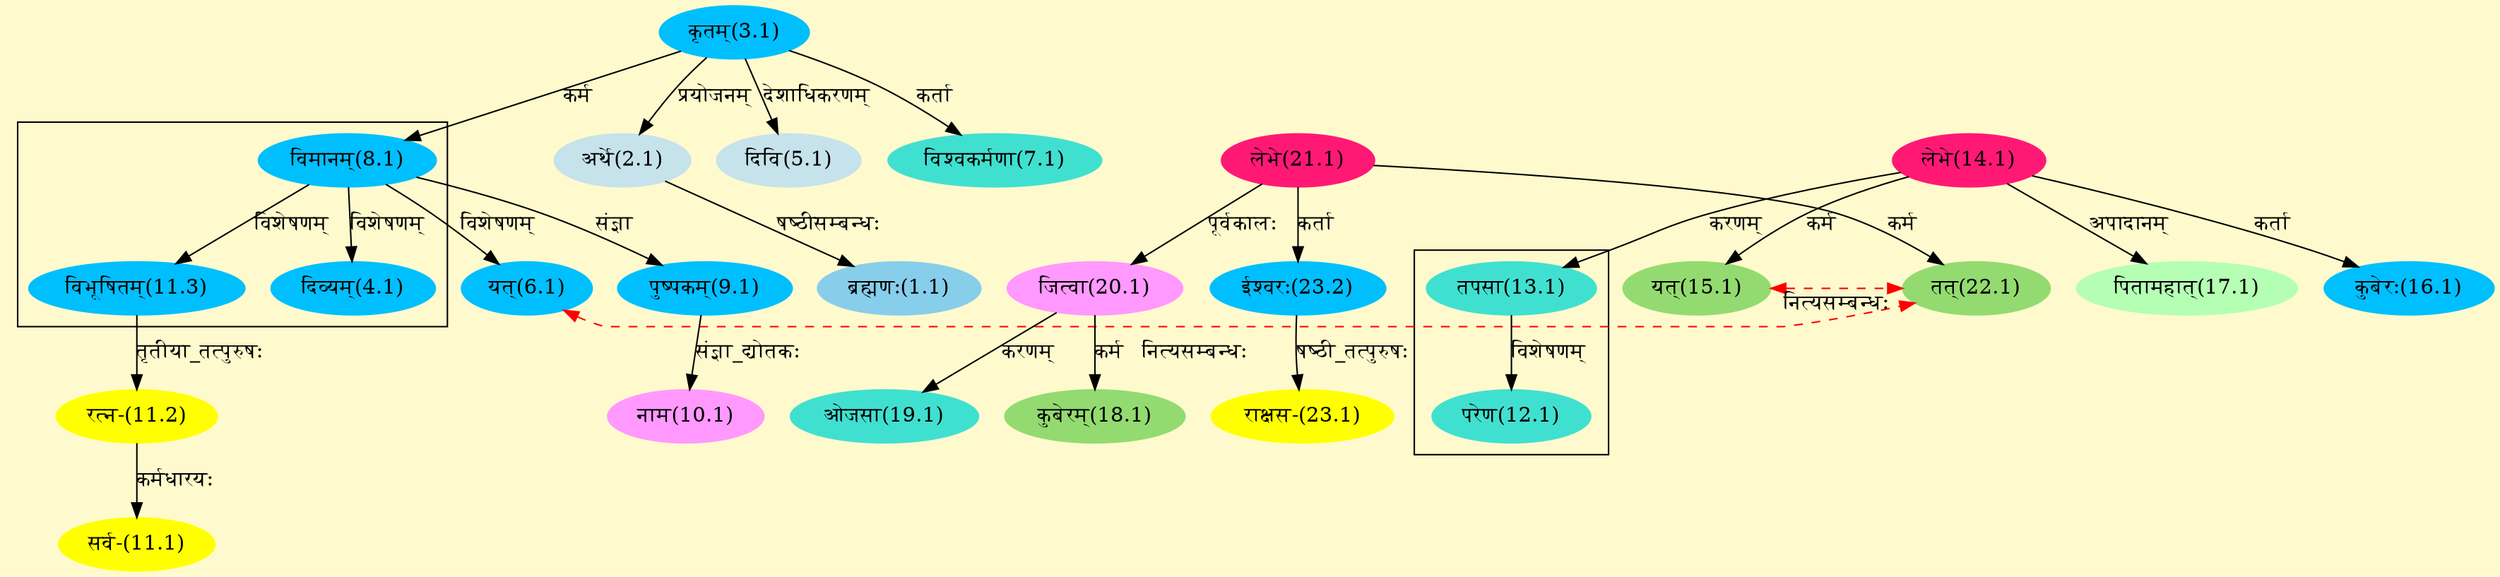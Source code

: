 digraph G{
rankdir=BT;
 compound=true;
 bgcolor="lemonchiffon1";

subgraph cluster_1{
Node4_1 [style=filled, color="#00BFFF" label = "दिव्यम्(4.1)"]
Node8_1 [style=filled, color="#00BFFF" label = "विमानम्(8.1)"]
Node6_1 [style=filled, color="#00BFFF" label = "यत्(6.1)"]
Node11_3 [style=filled, color="#00BFFF" label = "विभूषितम्(11.3)"]

}

subgraph cluster_2{
Node12_1 [style=filled, color="#40E0D0" label = "परेण(12.1)"]
Node13_1 [style=filled, color="#40E0D0" label = "तपसा(13.1)"]

}
Node1_1 [style=filled, color="#87CEEB" label = "ब्रह्मणः(1.1)"]
Node2_1 [style=filled, color="#C6E2EB" label = "अर्थे(2.1)"]
Node3_1 [style=filled, color="#00BFFF" label = "कृतम्(3.1)"]
Node [style=filled, color="" label = "()"]
Node5_1 [style=filled, color="#C6E2EB" label = "दिवि(5.1)"]
Node6_1 [style=filled, color="#00BFFF" label = "यत्(6.1)"]
Node22_1 [style=filled, color="#93DB70" label = "तत्(22.1)"]
Node7_1 [style=filled, color="#40E0D0" label = "विश्वकर्मणा(7.1)"]
Node8_1 [style=filled, color="#00BFFF" label = "विमानम्(8.1)"]
Node9_1 [style=filled, color="#00BFFF" label = "पुष्पकम्(9.1)"]
Node10_1 [style=filled, color="#FF99FF" label = "नाम(10.1)"]
Node11_1 [style=filled, color="#FFFF00" label = "सर्व-(11.1)"]
Node11_2 [style=filled, color="#FFFF00" label = "रत्न-(11.2)"]
Node11_3 [style=filled, color="#00BFFF" label = "विभूषितम्(11.3)"]
Node13_1 [style=filled, color="#40E0D0" label = "तपसा(13.1)"]
Node14_1 [style=filled, color="#FF1975" label = "लेभे(14.1)"]
Node15_1 [style=filled, color="#93DB70" label = "यत्(15.1)"]
Node16_1 [style=filled, color="#00BFFF" label = "कुबेरः(16.1)"]
Node17_1 [style=filled, color="#B4FFB4" label = "पितामहात्(17.1)"]
Node18_1 [style=filled, color="#93DB70" label = "कुबेरम्(18.1)"]
Node20_1 [style=filled, color="#FF99FF" label = "जित्वा(20.1)"]
Node19_1 [style=filled, color="#40E0D0" label = "ओजसा(19.1)"]
Node21_1 [style=filled, color="#FF1975" label = "लेभे(21.1)"]
Node23_1 [style=filled, color="#FFFF00" label = "राक्षस-(23.1)"]
Node23_2 [style=filled, color="#00BFFF" label = "ईश्वरः(23.2)"]
{rank = same; Node6_1; Node22_1;}
{rank = same; Node15_1; Node22_1;}
/* Start of Relations section */

Node1_1 -> Node2_1 [  label="षष्ठीसम्बन्धः"  dir="back" ]
Node2_1 -> Node3_1 [  label="प्रयोजनम्"  dir="back" ]
Node4_1 -> Node8_1 [  label="विशेषणम्"  dir="back" ]
Node5_1 -> Node3_1 [  label="देशाधिकरणम्"  dir="back" ]
Node6_1 -> Node8_1 [  label="विशेषणम्"  dir="back" ]
Node6_1 -> Node22_1 [ style=dashed color="red" label="नित्यसम्बन्धः"  dir="both" ]
Node7_1 -> Node3_1 [  label="कर्ता"  dir="back" ]
Node8_1 -> Node3_1 [  label="कर्म"  dir="back" ]
Node9_1 -> Node8_1 [  label="संज्ञा"  dir="back" ]
Node10_1 -> Node9_1 [  label="संज्ञा_द्योतकः"  dir="back" ]
Node11_1 -> Node11_2 [  label="कर्मधारयः"  dir="back" ]
Node11_2 -> Node11_3 [  label="तृतीया_तत्पुरुषः"  dir="back" ]
Node11_3 -> Node8_1 [  label="विशेषणम्"  dir="back" ]
Node12_1 -> Node13_1 [  label="विशेषणम्"  dir="back" ]
Node13_1 -> Node14_1 [  label="करणम्"  dir="back" ]
Node15_1 -> Node14_1 [  label="कर्म"  dir="back" ]
Node15_1 -> Node22_1 [ style=dashed color="red" label="नित्यसम्बन्धः"  dir="both" ]
Node16_1 -> Node14_1 [  label="कर्ता"  dir="back" ]
Node17_1 -> Node14_1 [  label="अपादानम्"  dir="back" ]
Node18_1 -> Node20_1 [  label="कर्म"  dir="back" ]
Node19_1 -> Node20_1 [  label="करणम्"  dir="back" ]
Node20_1 -> Node21_1 [  label="पूर्वकालः"  dir="back" ]
Node22_1 -> Node21_1 [  label="कर्म"  dir="back" ]
Node23_1 -> Node23_2 [  label="षष्ठी_तत्पुरुषः"  dir="back" ]
Node23_2 -> Node21_1 [  label="कर्ता"  dir="back" ]
}
